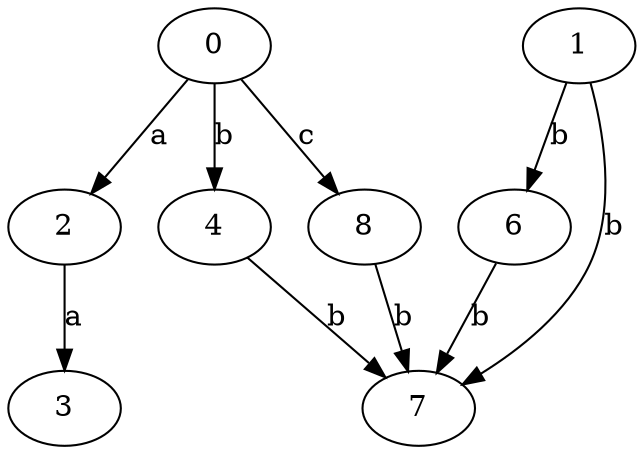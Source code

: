 strict digraph  {
0;
2;
3;
4;
6;
7;
8;
1;
0 -> 2  [label=a];
0 -> 4  [label=b];
0 -> 8  [label=c];
2 -> 3  [label=a];
4 -> 7  [label=b];
6 -> 7  [label=b];
8 -> 7  [label=b];
1 -> 6  [label=b];
1 -> 7  [label=b];
}
